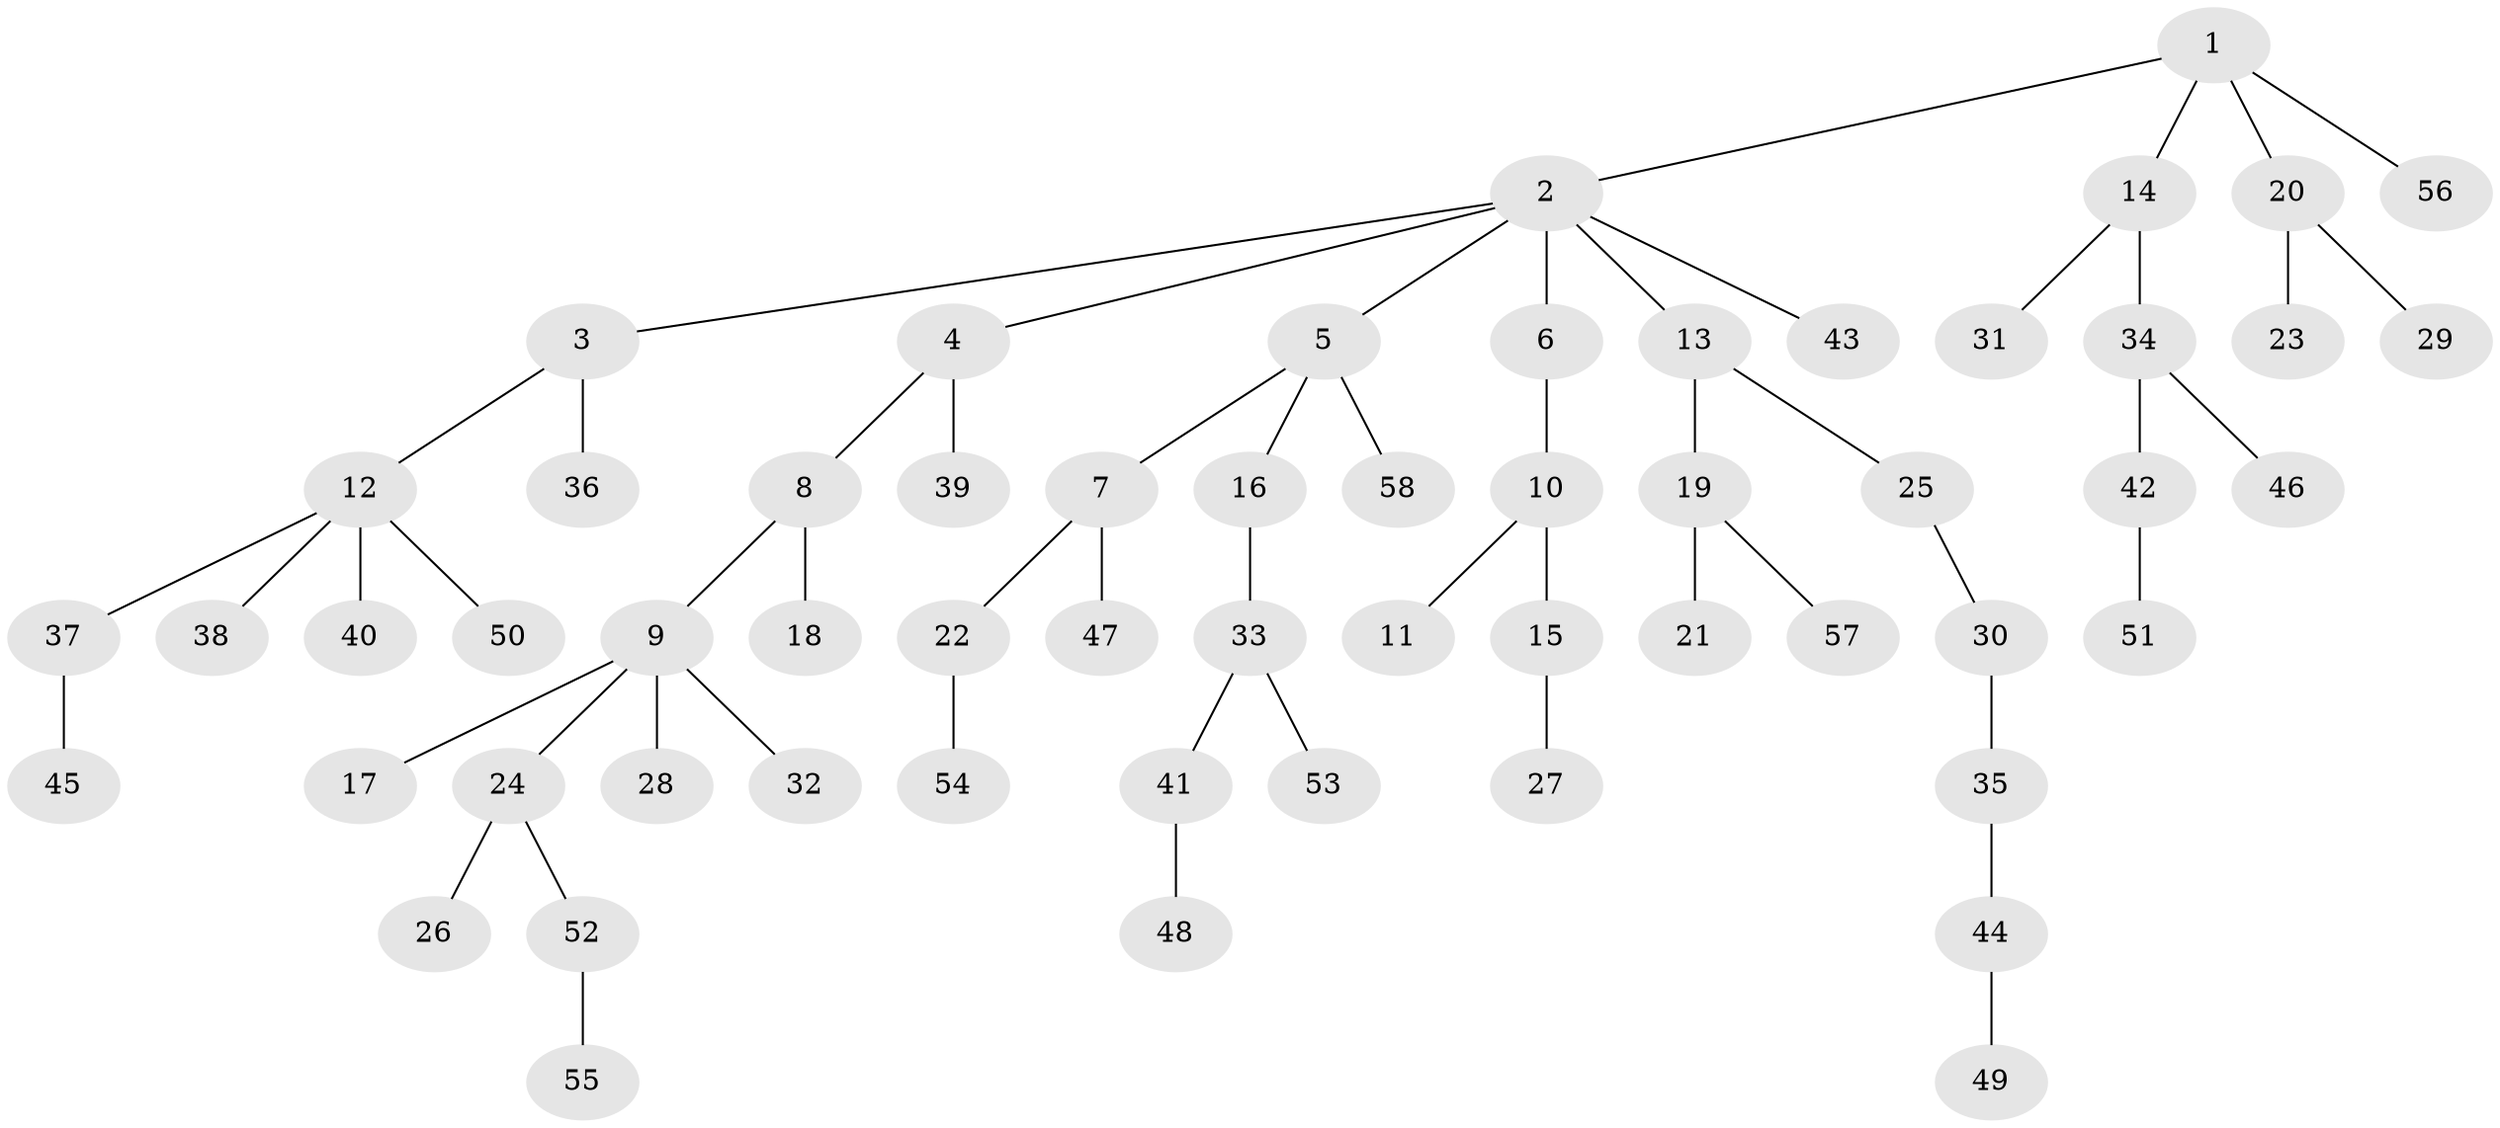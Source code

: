 // Generated by graph-tools (version 1.1) at 2025/02/03/09/25 03:02:30]
// undirected, 58 vertices, 57 edges
graph export_dot {
graph [start="1"]
  node [color=gray90,style=filled];
  1;
  2;
  3;
  4;
  5;
  6;
  7;
  8;
  9;
  10;
  11;
  12;
  13;
  14;
  15;
  16;
  17;
  18;
  19;
  20;
  21;
  22;
  23;
  24;
  25;
  26;
  27;
  28;
  29;
  30;
  31;
  32;
  33;
  34;
  35;
  36;
  37;
  38;
  39;
  40;
  41;
  42;
  43;
  44;
  45;
  46;
  47;
  48;
  49;
  50;
  51;
  52;
  53;
  54;
  55;
  56;
  57;
  58;
  1 -- 2;
  1 -- 14;
  1 -- 20;
  1 -- 56;
  2 -- 3;
  2 -- 4;
  2 -- 5;
  2 -- 6;
  2 -- 13;
  2 -- 43;
  3 -- 12;
  3 -- 36;
  4 -- 8;
  4 -- 39;
  5 -- 7;
  5 -- 16;
  5 -- 58;
  6 -- 10;
  7 -- 22;
  7 -- 47;
  8 -- 9;
  8 -- 18;
  9 -- 17;
  9 -- 24;
  9 -- 28;
  9 -- 32;
  10 -- 11;
  10 -- 15;
  12 -- 37;
  12 -- 38;
  12 -- 40;
  12 -- 50;
  13 -- 19;
  13 -- 25;
  14 -- 31;
  14 -- 34;
  15 -- 27;
  16 -- 33;
  19 -- 21;
  19 -- 57;
  20 -- 23;
  20 -- 29;
  22 -- 54;
  24 -- 26;
  24 -- 52;
  25 -- 30;
  30 -- 35;
  33 -- 41;
  33 -- 53;
  34 -- 42;
  34 -- 46;
  35 -- 44;
  37 -- 45;
  41 -- 48;
  42 -- 51;
  44 -- 49;
  52 -- 55;
}
